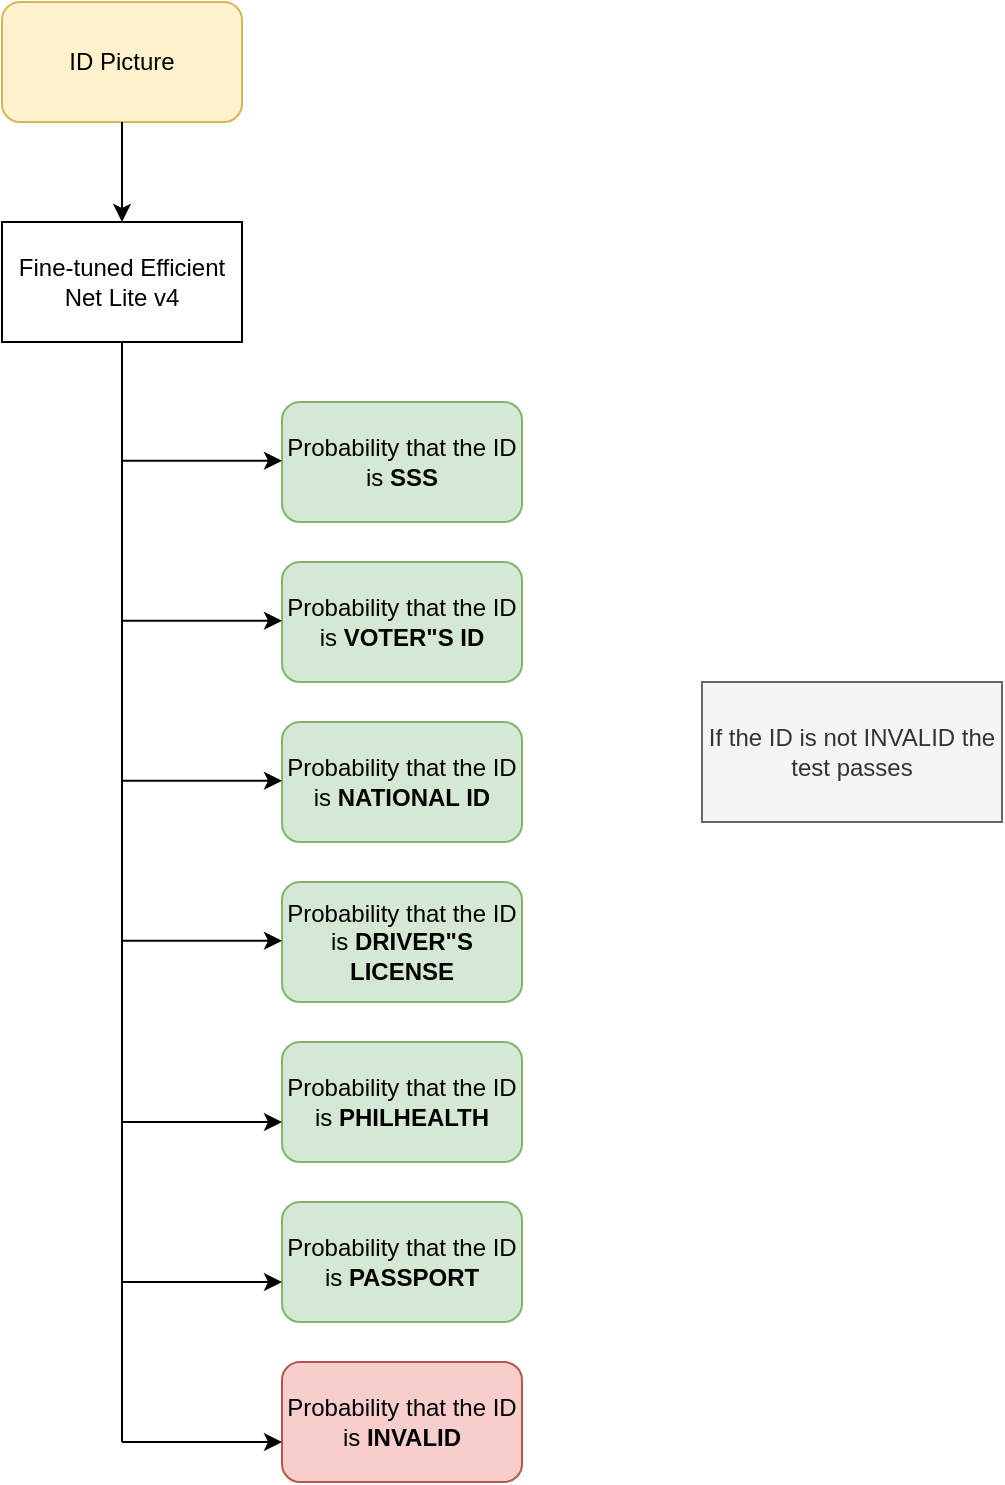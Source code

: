 <mxfile version="14.6.13" type="device"><diagram id="EhDLPUmO3bDOlRAmEtXS" name="Page-1"><mxGraphModel dx="804" dy="449" grid="1" gridSize="10" guides="1" tooltips="1" connect="1" arrows="1" fold="1" page="1" pageScale="1" pageWidth="850" pageHeight="1100" math="0" shadow="0"><root><mxCell id="0"/><mxCell id="1" parent="0"/><mxCell id="uOd6-dn-JH7n9kVVM1Xm-1" value="ID Picture" style="rounded=1;whiteSpace=wrap;html=1;fillColor=#fff2cc;strokeColor=#d6b656;" parent="1" vertex="1"><mxGeometry x="260" y="80" width="120" height="60" as="geometry"/></mxCell><mxCell id="uOd6-dn-JH7n9kVVM1Xm-3" value="Fine-tuned Efficient Net Lite v4" style="rounded=0;whiteSpace=wrap;html=1;" parent="1" vertex="1"><mxGeometry x="260" y="190" width="120" height="60" as="geometry"/></mxCell><mxCell id="uOd6-dn-JH7n9kVVM1Xm-4" value="&lt;span style=&quot;color: rgb(0 , 0 , 0) ; font-family: &amp;#34;helvetica&amp;#34; ; font-size: 12px ; font-style: normal ; letter-spacing: normal ; text-align: center ; text-indent: 0px ; text-transform: none ; word-spacing: 0px ; display: inline ; float: none&quot;&gt;Probability that the ID is&amp;nbsp;&lt;b&gt;DRIVER&quot;S LICENSE&lt;/b&gt;&lt;/span&gt;" style="rounded=1;whiteSpace=wrap;html=1;fillColor=#d5e8d4;strokeColor=#82b366;" parent="1" vertex="1"><mxGeometry x="400" y="520" width="120" height="60" as="geometry"/></mxCell><mxCell id="uOd6-dn-JH7n9kVVM1Xm-5" value="&lt;span style=&quot;color: rgb(0 , 0 , 0) ; font-family: &amp;#34;helvetica&amp;#34; ; font-size: 12px ; font-style: normal ; letter-spacing: normal ; text-align: center ; text-indent: 0px ; text-transform: none ; word-spacing: 0px ; display: inline ; float: none&quot;&gt;Probability that the ID is&amp;nbsp;&lt;b&gt;VOTER&quot;S ID&lt;/b&gt;&lt;/span&gt;" style="rounded=1;whiteSpace=wrap;html=1;fillColor=#d5e8d4;strokeColor=#82b366;" parent="1" vertex="1"><mxGeometry x="400" y="360" width="120" height="60" as="geometry"/></mxCell><mxCell id="uOd6-dn-JH7n9kVVM1Xm-6" value="Probability that the ID is &lt;b&gt;SSS&lt;/b&gt;" style="rounded=1;whiteSpace=wrap;html=1;fillColor=#d5e8d4;strokeColor=#82b366;" parent="1" vertex="1"><mxGeometry x="400" y="280" width="120" height="60" as="geometry"/></mxCell><mxCell id="uOd6-dn-JH7n9kVVM1Xm-7" value="&lt;span style=&quot;color: rgb(0 , 0 , 0) ; font-family: &amp;#34;helvetica&amp;#34; ; font-size: 12px ; font-style: normal ; letter-spacing: normal ; text-align: center ; text-indent: 0px ; text-transform: none ; word-spacing: 0px ; display: inline ; float: none&quot;&gt;Probability that the ID is &lt;b&gt;PHILHEALTH&lt;/b&gt;&lt;/span&gt;" style="rounded=1;whiteSpace=wrap;html=1;fillColor=#d5e8d4;strokeColor=#82b366;" parent="1" vertex="1"><mxGeometry x="400" y="600" width="120" height="60" as="geometry"/></mxCell><mxCell id="uOd6-dn-JH7n9kVVM1Xm-8" value="&lt;span style=&quot;color: rgb(0 , 0 , 0) ; font-family: &amp;#34;helvetica&amp;#34; ; font-size: 12px ; font-style: normal ; letter-spacing: normal ; text-align: center ; text-indent: 0px ; text-transform: none ; word-spacing: 0px ; display: inline ; float: none&quot;&gt;Probability that the ID is&lt;b&gt;&amp;nbsp;NATIONAL ID&lt;/b&gt;&lt;/span&gt;" style="rounded=1;whiteSpace=wrap;html=1;fillColor=#d5e8d4;strokeColor=#82b366;" parent="1" vertex="1"><mxGeometry x="400" y="440" width="120" height="60" as="geometry"/></mxCell><mxCell id="uOd6-dn-JH7n9kVVM1Xm-12" value="" style="endArrow=none;html=1;entryX=0.5;entryY=1;entryDx=0;entryDy=0;" parent="1" target="uOd6-dn-JH7n9kVVM1Xm-3" edge="1"><mxGeometry width="50" height="50" relative="1" as="geometry"><mxPoint x="320" y="800" as="sourcePoint"/><mxPoint x="420" y="360" as="targetPoint"/></mxGeometry></mxCell><mxCell id="uOd6-dn-JH7n9kVVM1Xm-13" value="" style="endArrow=classic;html=1;" parent="1" edge="1"><mxGeometry width="50" height="50" relative="1" as="geometry"><mxPoint x="320" y="309.41" as="sourcePoint"/><mxPoint x="400" y="309.41" as="targetPoint"/></mxGeometry></mxCell><mxCell id="uOd6-dn-JH7n9kVVM1Xm-14" value="" style="endArrow=classic;html=1;" parent="1" edge="1"><mxGeometry width="50" height="50" relative="1" as="geometry"><mxPoint x="320" y="469.41" as="sourcePoint"/><mxPoint x="400" y="469.41" as="targetPoint"/></mxGeometry></mxCell><mxCell id="uOd6-dn-JH7n9kVVM1Xm-16" value="" style="endArrow=classic;html=1;" parent="1" edge="1"><mxGeometry width="50" height="50" relative="1" as="geometry"><mxPoint x="320" y="389.41" as="sourcePoint"/><mxPoint x="400" y="389.41" as="targetPoint"/></mxGeometry></mxCell><mxCell id="uOd6-dn-JH7n9kVVM1Xm-17" value="" style="endArrow=classic;html=1;" parent="1" edge="1"><mxGeometry width="50" height="50" relative="1" as="geometry"><mxPoint x="320" y="549.41" as="sourcePoint"/><mxPoint x="400" y="549.41" as="targetPoint"/></mxGeometry></mxCell><mxCell id="uOd6-dn-JH7n9kVVM1Xm-18" value="" style="endArrow=classic;html=1;" parent="1" edge="1"><mxGeometry width="50" height="50" relative="1" as="geometry"><mxPoint x="320" y="640.0" as="sourcePoint"/><mxPoint x="400" y="640.0" as="targetPoint"/></mxGeometry></mxCell><mxCell id="uOd6-dn-JH7n9kVVM1Xm-19" value="" style="endArrow=classic;html=1;exitX=0.5;exitY=1;exitDx=0;exitDy=0;entryX=0.5;entryY=0;entryDx=0;entryDy=0;" parent="1" source="uOd6-dn-JH7n9kVVM1Xm-1" target="uOd6-dn-JH7n9kVVM1Xm-3" edge="1"><mxGeometry width="50" height="50" relative="1" as="geometry"><mxPoint x="370" y="280" as="sourcePoint"/><mxPoint x="420" y="230" as="targetPoint"/></mxGeometry></mxCell><mxCell id="uOd6-dn-JH7n9kVVM1Xm-20" value="&lt;span style=&quot;color: rgb(0 , 0 , 0) ; font-family: &amp;#34;helvetica&amp;#34; ; font-size: 12px ; font-style: normal ; letter-spacing: normal ; text-align: center ; text-indent: 0px ; text-transform: none ; word-spacing: 0px ; display: inline ; float: none&quot;&gt;Probability that the ID is &lt;b&gt;PASSPORT&lt;/b&gt;&lt;/span&gt;" style="rounded=1;whiteSpace=wrap;html=1;fillColor=#d5e8d4;strokeColor=#82b366;" parent="1" vertex="1"><mxGeometry x="400" y="680" width="120" height="60" as="geometry"/></mxCell><mxCell id="uOd6-dn-JH7n9kVVM1Xm-21" value="" style="endArrow=classic;html=1;" parent="1" edge="1"><mxGeometry width="50" height="50" relative="1" as="geometry"><mxPoint x="320" y="720.0" as="sourcePoint"/><mxPoint x="400" y="720.0" as="targetPoint"/></mxGeometry></mxCell><mxCell id="uOd6-dn-JH7n9kVVM1Xm-22" value="&lt;span style=&quot;color: rgb(0 , 0 , 0) ; font-family: &amp;#34;helvetica&amp;#34; ; font-size: 12px ; font-style: normal ; letter-spacing: normal ; text-align: center ; text-indent: 0px ; text-transform: none ; word-spacing: 0px ; display: inline ; float: none&quot;&gt;Probability that the ID is &lt;b&gt;INVALID&lt;/b&gt;&lt;/span&gt;" style="rounded=1;whiteSpace=wrap;html=1;fillColor=#f8cecc;strokeColor=#b85450;" parent="1" vertex="1"><mxGeometry x="400" y="760" width="120" height="60" as="geometry"/></mxCell><mxCell id="uOd6-dn-JH7n9kVVM1Xm-23" value="" style="endArrow=classic;html=1;" parent="1" edge="1"><mxGeometry width="50" height="50" relative="1" as="geometry"><mxPoint x="320" y="800.0" as="sourcePoint"/><mxPoint x="400" y="800.0" as="targetPoint"/></mxGeometry></mxCell><mxCell id="uOd6-dn-JH7n9kVVM1Xm-27" value="If the ID is not INVALID the test passes" style="rounded=0;whiteSpace=wrap;html=1;fillColor=#f5f5f5;strokeColor=#666666;fontColor=#333333;" parent="1" vertex="1"><mxGeometry x="610" y="420" width="150" height="70" as="geometry"/></mxCell></root></mxGraphModel></diagram></mxfile>
